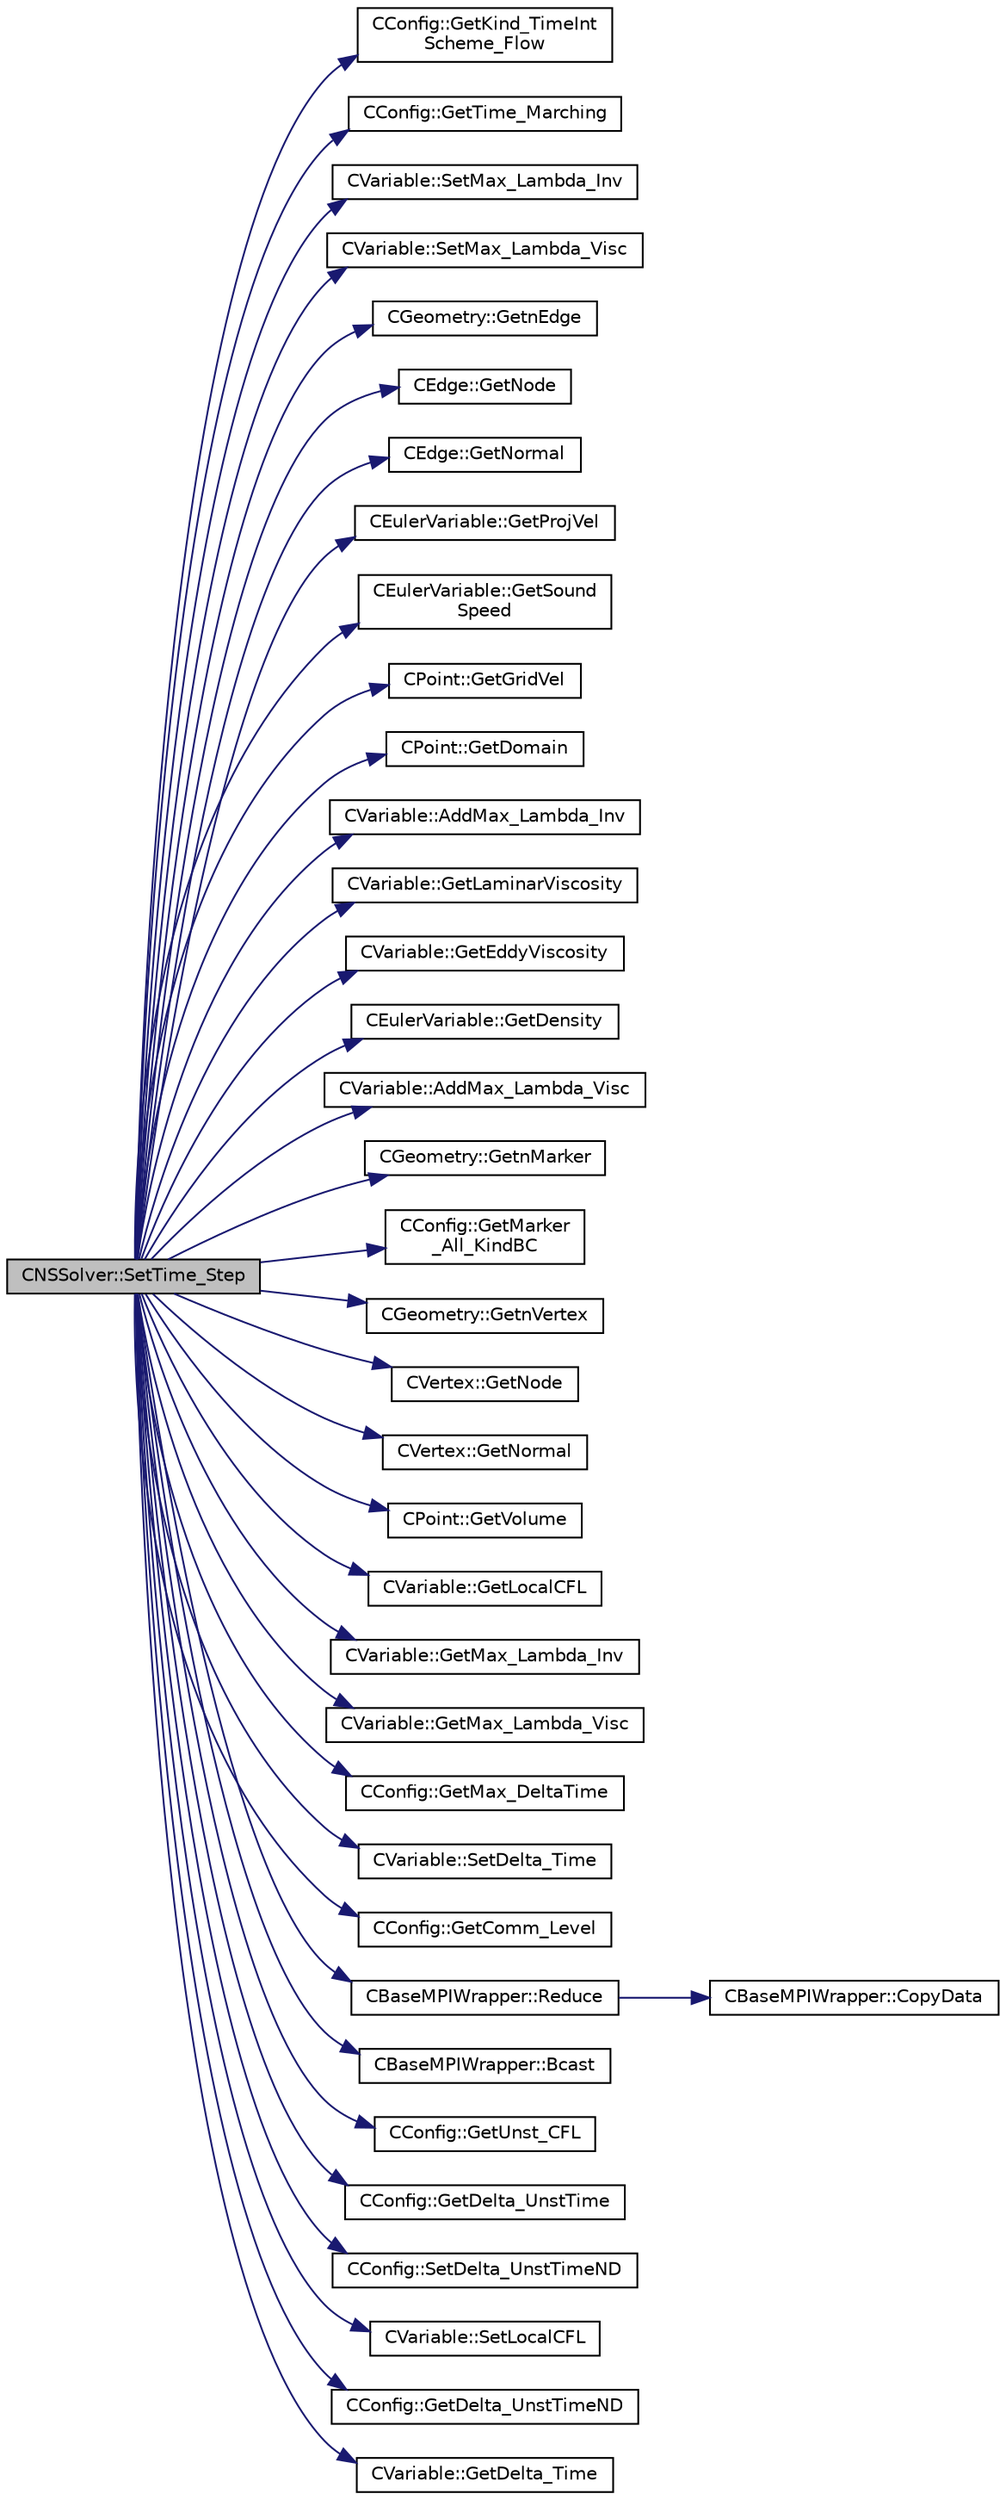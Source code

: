 digraph "CNSSolver::SetTime_Step"
{
  edge [fontname="Helvetica",fontsize="10",labelfontname="Helvetica",labelfontsize="10"];
  node [fontname="Helvetica",fontsize="10",shape=record];
  rankdir="LR";
  Node989 [label="CNSSolver::SetTime_Step",height=0.2,width=0.4,color="black", fillcolor="grey75", style="filled", fontcolor="black"];
  Node989 -> Node990 [color="midnightblue",fontsize="10",style="solid",fontname="Helvetica"];
  Node990 [label="CConfig::GetKind_TimeInt\lScheme_Flow",height=0.2,width=0.4,color="black", fillcolor="white", style="filled",URL="$class_c_config.html#a20e5fd7b43cfd2bf2bcf5137f12bc635",tooltip="Get the kind of integration scheme (explicit or implicit) for the flow equations. ..."];
  Node989 -> Node991 [color="midnightblue",fontsize="10",style="solid",fontname="Helvetica"];
  Node991 [label="CConfig::GetTime_Marching",height=0.2,width=0.4,color="black", fillcolor="white", style="filled",URL="$class_c_config.html#a864d499ce740184803607801c47abda7",tooltip="Provides information about the time integration, and change the write in the output files information..."];
  Node989 -> Node992 [color="midnightblue",fontsize="10",style="solid",fontname="Helvetica"];
  Node992 [label="CVariable::SetMax_Lambda_Inv",height=0.2,width=0.4,color="black", fillcolor="white", style="filled",URL="$class_c_variable.html#a2fd7b455a6eaf9b7b5cfe33062478f2e",tooltip="Set the value of the maximum eigenvalue for the inviscid terms of the PDE. "];
  Node989 -> Node993 [color="midnightblue",fontsize="10",style="solid",fontname="Helvetica"];
  Node993 [label="CVariable::SetMax_Lambda_Visc",height=0.2,width=0.4,color="black", fillcolor="white", style="filled",URL="$class_c_variable.html#a6f2fb2c3cd5cd4d377df2af4467e9ae5",tooltip="Set the value of the maximum eigenvalue for the viscous terms of the PDE. "];
  Node989 -> Node994 [color="midnightblue",fontsize="10",style="solid",fontname="Helvetica"];
  Node994 [label="CGeometry::GetnEdge",height=0.2,width=0.4,color="black", fillcolor="white", style="filled",URL="$class_c_geometry.html#a7d6e1e1d1e46da8f55ecbe1a9380530a",tooltip="Get number of edges. "];
  Node989 -> Node995 [color="midnightblue",fontsize="10",style="solid",fontname="Helvetica"];
  Node995 [label="CEdge::GetNode",height=0.2,width=0.4,color="black", fillcolor="white", style="filled",URL="$class_c_edge.html#aee33b61d646e3fe59a4e23284ab1bf33",tooltip="Get the nodes of the edge. "];
  Node989 -> Node996 [color="midnightblue",fontsize="10",style="solid",fontname="Helvetica"];
  Node996 [label="CEdge::GetNormal",height=0.2,width=0.4,color="black", fillcolor="white", style="filled",URL="$class_c_edge.html#ada210a6f0643f444e7e491fc4ed9e662",tooltip="Copy the the normal vector of a face. "];
  Node989 -> Node997 [color="midnightblue",fontsize="10",style="solid",fontname="Helvetica"];
  Node997 [label="CEulerVariable::GetProjVel",height=0.2,width=0.4,color="black", fillcolor="white", style="filled",URL="$class_c_euler_variable.html#a38533a193a0d4207d457f176f8df7d4e",tooltip="Get the projected velocity in a unitary vector direction (compressible solver). "];
  Node989 -> Node998 [color="midnightblue",fontsize="10",style="solid",fontname="Helvetica"];
  Node998 [label="CEulerVariable::GetSound\lSpeed",height=0.2,width=0.4,color="black", fillcolor="white", style="filled",URL="$class_c_euler_variable.html#ab2b300dcf4067e7b996d7c9aaa02939f",tooltip="Get the speed of the sound. "];
  Node989 -> Node999 [color="midnightblue",fontsize="10",style="solid",fontname="Helvetica"];
  Node999 [label="CPoint::GetGridVel",height=0.2,width=0.4,color="black", fillcolor="white", style="filled",URL="$class_c_point.html#a62ec636f4a05ac578b582a053e8553f9",tooltip="Get the value of the grid velocity at the point. "];
  Node989 -> Node1000 [color="midnightblue",fontsize="10",style="solid",fontname="Helvetica"];
  Node1000 [label="CPoint::GetDomain",height=0.2,width=0.4,color="black", fillcolor="white", style="filled",URL="$class_c_point.html#a1d7e22a60d4cfef356af1cba2bab3e55",tooltip="For parallel computation, its indicates if a point must be computed or not. "];
  Node989 -> Node1001 [color="midnightblue",fontsize="10",style="solid",fontname="Helvetica"];
  Node1001 [label="CVariable::AddMax_Lambda_Inv",height=0.2,width=0.4,color="black", fillcolor="white", style="filled",URL="$class_c_variable.html#a5c0027af1f30a42811e243a655cf0830",tooltip="Add a value to the maximum eigenvalue for the inviscid terms of the PDE. "];
  Node989 -> Node1002 [color="midnightblue",fontsize="10",style="solid",fontname="Helvetica"];
  Node1002 [label="CVariable::GetLaminarViscosity",height=0.2,width=0.4,color="black", fillcolor="white", style="filled",URL="$class_c_variable.html#a0acbe55ca86de2c0205ae921193e9e95",tooltip="A virtual member. "];
  Node989 -> Node1003 [color="midnightblue",fontsize="10",style="solid",fontname="Helvetica"];
  Node1003 [label="CVariable::GetEddyViscosity",height=0.2,width=0.4,color="black", fillcolor="white", style="filled",URL="$class_c_variable.html#adae2e4228e113624b7ab1f9ab1a493c6",tooltip="A virtual member. "];
  Node989 -> Node1004 [color="midnightblue",fontsize="10",style="solid",fontname="Helvetica"];
  Node1004 [label="CEulerVariable::GetDensity",height=0.2,width=0.4,color="black", fillcolor="white", style="filled",URL="$class_c_euler_variable.html#ab8ef32400854040ecb883825f907bed3",tooltip="Get the density of the flow. "];
  Node989 -> Node1005 [color="midnightblue",fontsize="10",style="solid",fontname="Helvetica"];
  Node1005 [label="CVariable::AddMax_Lambda_Visc",height=0.2,width=0.4,color="black", fillcolor="white", style="filled",URL="$class_c_variable.html#a64190222f419530efc4a373949b067e1",tooltip="Add a value to the maximum eigenvalue for the viscous terms of the PDE. "];
  Node989 -> Node1006 [color="midnightblue",fontsize="10",style="solid",fontname="Helvetica"];
  Node1006 [label="CGeometry::GetnMarker",height=0.2,width=0.4,color="black", fillcolor="white", style="filled",URL="$class_c_geometry.html#a3c899d1370312702c189a8ee95a63ef7",tooltip="Get number of markers. "];
  Node989 -> Node1007 [color="midnightblue",fontsize="10",style="solid",fontname="Helvetica"];
  Node1007 [label="CConfig::GetMarker\l_All_KindBC",height=0.2,width=0.4,color="black", fillcolor="white", style="filled",URL="$class_c_config.html#a57d43acc1457d2d27095ce006218862e",tooltip="Get the kind of boundary for each marker. "];
  Node989 -> Node1008 [color="midnightblue",fontsize="10",style="solid",fontname="Helvetica"];
  Node1008 [label="CGeometry::GetnVertex",height=0.2,width=0.4,color="black", fillcolor="white", style="filled",URL="$class_c_geometry.html#a55427e474834af1941e13750b17975be",tooltip="Get number of vertices. "];
  Node989 -> Node1009 [color="midnightblue",fontsize="10",style="solid",fontname="Helvetica"];
  Node1009 [label="CVertex::GetNode",height=0.2,width=0.4,color="black", fillcolor="white", style="filled",URL="$class_c_vertex.html#a95c513bf927464157ed96b6c79779a1f",tooltip="Get the node of the vertex. "];
  Node989 -> Node1010 [color="midnightblue",fontsize="10",style="solid",fontname="Helvetica"];
  Node1010 [label="CVertex::GetNormal",height=0.2,width=0.4,color="black", fillcolor="white", style="filled",URL="$class_c_vertex.html#a0d289163c6f3384822fcb9ae86fc1c39",tooltip="Copy the the normal vector of a face. "];
  Node989 -> Node1011 [color="midnightblue",fontsize="10",style="solid",fontname="Helvetica"];
  Node1011 [label="CPoint::GetVolume",height=0.2,width=0.4,color="black", fillcolor="white", style="filled",URL="$class_c_point.html#a3c526a15e767c7de9cf163800aa581e5",tooltip="Get area or volume of the control volume. "];
  Node989 -> Node1012 [color="midnightblue",fontsize="10",style="solid",fontname="Helvetica"];
  Node1012 [label="CVariable::GetLocalCFL",height=0.2,width=0.4,color="black", fillcolor="white", style="filled",URL="$class_c_variable.html#a171dfc3e408be66993fde3da82b5a991",tooltip="Get the value of the local CFL number for the current control volume (CV). "];
  Node989 -> Node1013 [color="midnightblue",fontsize="10",style="solid",fontname="Helvetica"];
  Node1013 [label="CVariable::GetMax_Lambda_Inv",height=0.2,width=0.4,color="black", fillcolor="white", style="filled",URL="$class_c_variable.html#a06881674ee4c942782a86419f3993ed6",tooltip="Get the value of the maximum eigenvalue for the inviscid terms of the PDE. "];
  Node989 -> Node1014 [color="midnightblue",fontsize="10",style="solid",fontname="Helvetica"];
  Node1014 [label="CVariable::GetMax_Lambda_Visc",height=0.2,width=0.4,color="black", fillcolor="white", style="filled",URL="$class_c_variable.html#ab93f697aa88afacad02b5e55df3d0933",tooltip="Get the value of the maximum eigenvalue for the viscous terms of the PDE. "];
  Node989 -> Node1015 [color="midnightblue",fontsize="10",style="solid",fontname="Helvetica"];
  Node1015 [label="CConfig::GetMax_DeltaTime",height=0.2,width=0.4,color="black", fillcolor="white", style="filled",URL="$class_c_config.html#aead37e73a494eb911a5603ff18ac0852",tooltip="Get the Courant Friedrich Levi number for unsteady simulations. "];
  Node989 -> Node1016 [color="midnightblue",fontsize="10",style="solid",fontname="Helvetica"];
  Node1016 [label="CVariable::SetDelta_Time",height=0.2,width=0.4,color="black", fillcolor="white", style="filled",URL="$class_c_variable.html#a75d51484f25650269294a7925c0f5a3e",tooltip="Set the value of the time step. "];
  Node989 -> Node1017 [color="midnightblue",fontsize="10",style="solid",fontname="Helvetica"];
  Node1017 [label="CConfig::GetComm_Level",height=0.2,width=0.4,color="black", fillcolor="white", style="filled",URL="$class_c_config.html#ab71278d2692ca5217674036650b02923",tooltip="Get the level of MPI communications to be performed. "];
  Node989 -> Node1018 [color="midnightblue",fontsize="10",style="solid",fontname="Helvetica"];
  Node1018 [label="CBaseMPIWrapper::Reduce",height=0.2,width=0.4,color="black", fillcolor="white", style="filled",URL="$class_c_base_m_p_i_wrapper.html#a860dfcee07be04be175e06d342e0fc68"];
  Node1018 -> Node1019 [color="midnightblue",fontsize="10",style="solid",fontname="Helvetica"];
  Node1019 [label="CBaseMPIWrapper::CopyData",height=0.2,width=0.4,color="black", fillcolor="white", style="filled",URL="$class_c_base_m_p_i_wrapper.html#a4725cc1dd65b161b483e812a538a5e36"];
  Node989 -> Node1020 [color="midnightblue",fontsize="10",style="solid",fontname="Helvetica"];
  Node1020 [label="CBaseMPIWrapper::Bcast",height=0.2,width=0.4,color="black", fillcolor="white", style="filled",URL="$class_c_base_m_p_i_wrapper.html#ae816a2f124ea5ae95337418462514df5"];
  Node989 -> Node1021 [color="midnightblue",fontsize="10",style="solid",fontname="Helvetica"];
  Node1021 [label="CConfig::GetUnst_CFL",height=0.2,width=0.4,color="black", fillcolor="white", style="filled",URL="$class_c_config.html#a19a4294421a26b0562de1677d6b219ef",tooltip="Get the Courant Friedrich Levi number for unsteady simulations. "];
  Node989 -> Node1022 [color="midnightblue",fontsize="10",style="solid",fontname="Helvetica"];
  Node1022 [label="CConfig::GetDelta_UnstTime",height=0.2,width=0.4,color="black", fillcolor="white", style="filled",URL="$class_c_config.html#aa9a5ddd6d3f6f56bc21f8a2ec3e7d220",tooltip="If we are prforming an unsteady simulation, there is only one value of the time step for the complete..."];
  Node989 -> Node1023 [color="midnightblue",fontsize="10",style="solid",fontname="Helvetica"];
  Node1023 [label="CConfig::SetDelta_UnstTimeND",height=0.2,width=0.4,color="black", fillcolor="white", style="filled",URL="$class_c_config.html#a9d3085d222e6ab0b658d79c52b6477fc",tooltip="Set the value of the unsteadty time step using the CFL number. "];
  Node989 -> Node1024 [color="midnightblue",fontsize="10",style="solid",fontname="Helvetica"];
  Node1024 [label="CVariable::SetLocalCFL",height=0.2,width=0.4,color="black", fillcolor="white", style="filled",URL="$class_c_variable.html#a77d2f7f3fb35de75f915725662790060",tooltip="Set the value of the local CFL number for the current control volume (CV). "];
  Node989 -> Node1025 [color="midnightblue",fontsize="10",style="solid",fontname="Helvetica"];
  Node1025 [label="CConfig::GetDelta_UnstTimeND",height=0.2,width=0.4,color="black", fillcolor="white", style="filled",URL="$class_c_config.html#a417b45d0da107126e803258901f57920",tooltip="If we are prforming an unsteady simulation, there is only one value of the time step for the complete..."];
  Node989 -> Node1026 [color="midnightblue",fontsize="10",style="solid",fontname="Helvetica"];
  Node1026 [label="CVariable::GetDelta_Time",height=0.2,width=0.4,color="black", fillcolor="white", style="filled",URL="$class_c_variable.html#aef3ea2cd0a87d55835bb2bd332678489",tooltip="Get the value of the time step. "];
}
